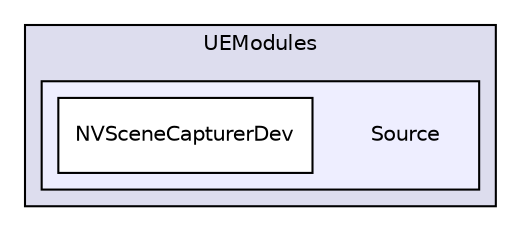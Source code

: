 digraph "Source" {
  compound=true
  node [ fontsize="10", fontname="Helvetica"];
  edge [ labelfontsize="10", labelfontname="Helvetica"];
  subgraph clusterdir_3fb71977f0ce0b3f9ecaddf6dabfde31 {
    graph [ bgcolor="#ddddee", pencolor="black", label="UEModules" fontname="Helvetica", fontsize="10", URL="dir_3fb71977f0ce0b3f9ecaddf6dabfde31.html"]
  subgraph clusterdir_2001d01347d0753b095895293059ff36 {
    graph [ bgcolor="#eeeeff", pencolor="black", label="" URL="dir_2001d01347d0753b095895293059ff36.html"];
    dir_2001d01347d0753b095895293059ff36 [shape=plaintext label="Source"];
    dir_f5957767578ac4d090d22695e74cd29f [shape=box label="NVSceneCapturerDev" color="black" fillcolor="white" style="filled" URL="dir_f5957767578ac4d090d22695e74cd29f.html"];
  }
  }
}
